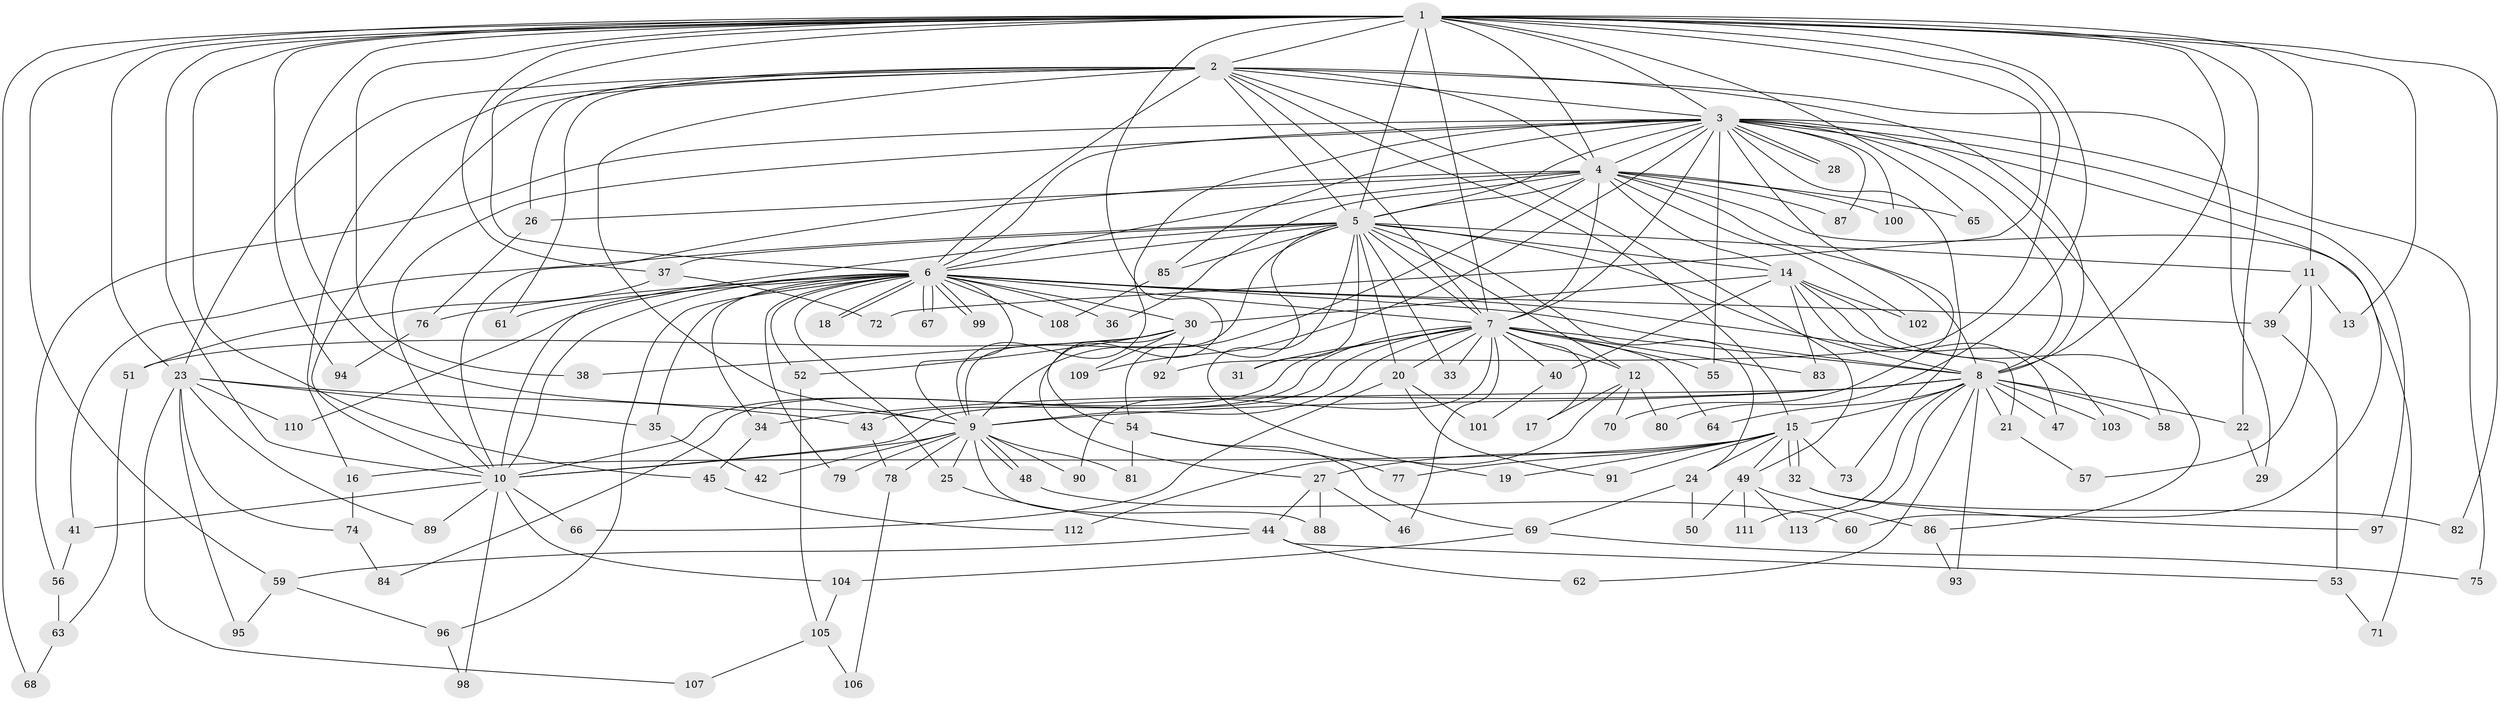 // Generated by graph-tools (version 1.1) at 2025/10/02/27/25 16:10:57]
// undirected, 113 vertices, 251 edges
graph export_dot {
graph [start="1"]
  node [color=gray90,style=filled];
  1;
  2;
  3;
  4;
  5;
  6;
  7;
  8;
  9;
  10;
  11;
  12;
  13;
  14;
  15;
  16;
  17;
  18;
  19;
  20;
  21;
  22;
  23;
  24;
  25;
  26;
  27;
  28;
  29;
  30;
  31;
  32;
  33;
  34;
  35;
  36;
  37;
  38;
  39;
  40;
  41;
  42;
  43;
  44;
  45;
  46;
  47;
  48;
  49;
  50;
  51;
  52;
  53;
  54;
  55;
  56;
  57;
  58;
  59;
  60;
  61;
  62;
  63;
  64;
  65;
  66;
  67;
  68;
  69;
  70;
  71;
  72;
  73;
  74;
  75;
  76;
  77;
  78;
  79;
  80;
  81;
  82;
  83;
  84;
  85;
  86;
  87;
  88;
  89;
  90;
  91;
  92;
  93;
  94;
  95;
  96;
  97;
  98;
  99;
  100;
  101;
  102;
  103;
  104;
  105;
  106;
  107;
  108;
  109;
  110;
  111;
  112;
  113;
  1 -- 2;
  1 -- 3;
  1 -- 4;
  1 -- 5;
  1 -- 6;
  1 -- 7;
  1 -- 8;
  1 -- 9;
  1 -- 10;
  1 -- 11;
  1 -- 13;
  1 -- 22;
  1 -- 23;
  1 -- 27;
  1 -- 37;
  1 -- 38;
  1 -- 45;
  1 -- 59;
  1 -- 65;
  1 -- 68;
  1 -- 72;
  1 -- 80;
  1 -- 82;
  1 -- 92;
  1 -- 94;
  2 -- 3;
  2 -- 4;
  2 -- 5;
  2 -- 6;
  2 -- 7;
  2 -- 8;
  2 -- 9;
  2 -- 10;
  2 -- 15;
  2 -- 16;
  2 -- 23;
  2 -- 26;
  2 -- 29;
  2 -- 49;
  2 -- 61;
  3 -- 4;
  3 -- 5;
  3 -- 6;
  3 -- 7;
  3 -- 8;
  3 -- 9;
  3 -- 10;
  3 -- 28;
  3 -- 28;
  3 -- 55;
  3 -- 56;
  3 -- 58;
  3 -- 60;
  3 -- 70;
  3 -- 73;
  3 -- 75;
  3 -- 85;
  3 -- 87;
  3 -- 97;
  3 -- 100;
  3 -- 109;
  4 -- 5;
  4 -- 6;
  4 -- 7;
  4 -- 8;
  4 -- 9;
  4 -- 10;
  4 -- 14;
  4 -- 26;
  4 -- 36;
  4 -- 65;
  4 -- 71;
  4 -- 87;
  4 -- 100;
  4 -- 102;
  5 -- 6;
  5 -- 7;
  5 -- 8;
  5 -- 9;
  5 -- 10;
  5 -- 11;
  5 -- 12;
  5 -- 14;
  5 -- 19;
  5 -- 20;
  5 -- 24;
  5 -- 31;
  5 -- 33;
  5 -- 37;
  5 -- 41;
  5 -- 54;
  5 -- 85;
  6 -- 7;
  6 -- 8;
  6 -- 9;
  6 -- 10;
  6 -- 18;
  6 -- 18;
  6 -- 21;
  6 -- 25;
  6 -- 30;
  6 -- 34;
  6 -- 35;
  6 -- 36;
  6 -- 39;
  6 -- 52;
  6 -- 61;
  6 -- 67;
  6 -- 67;
  6 -- 76;
  6 -- 79;
  6 -- 96;
  6 -- 99;
  6 -- 99;
  6 -- 108;
  6 -- 110;
  7 -- 8;
  7 -- 9;
  7 -- 10;
  7 -- 12;
  7 -- 17;
  7 -- 20;
  7 -- 31;
  7 -- 33;
  7 -- 40;
  7 -- 43;
  7 -- 46;
  7 -- 55;
  7 -- 64;
  7 -- 83;
  7 -- 84;
  7 -- 90;
  8 -- 9;
  8 -- 10;
  8 -- 15;
  8 -- 21;
  8 -- 22;
  8 -- 34;
  8 -- 47;
  8 -- 58;
  8 -- 62;
  8 -- 64;
  8 -- 93;
  8 -- 103;
  8 -- 111;
  8 -- 113;
  9 -- 10;
  9 -- 25;
  9 -- 42;
  9 -- 48;
  9 -- 48;
  9 -- 78;
  9 -- 79;
  9 -- 81;
  9 -- 88;
  9 -- 90;
  10 -- 41;
  10 -- 66;
  10 -- 89;
  10 -- 98;
  10 -- 104;
  11 -- 13;
  11 -- 39;
  11 -- 57;
  12 -- 17;
  12 -- 70;
  12 -- 80;
  12 -- 112;
  14 -- 30;
  14 -- 40;
  14 -- 47;
  14 -- 83;
  14 -- 86;
  14 -- 102;
  14 -- 103;
  15 -- 16;
  15 -- 19;
  15 -- 24;
  15 -- 27;
  15 -- 32;
  15 -- 32;
  15 -- 49;
  15 -- 73;
  15 -- 77;
  15 -- 91;
  16 -- 74;
  20 -- 66;
  20 -- 91;
  20 -- 101;
  21 -- 57;
  22 -- 29;
  23 -- 35;
  23 -- 43;
  23 -- 74;
  23 -- 89;
  23 -- 95;
  23 -- 107;
  23 -- 110;
  24 -- 50;
  24 -- 69;
  25 -- 44;
  26 -- 76;
  27 -- 44;
  27 -- 46;
  27 -- 88;
  30 -- 38;
  30 -- 51;
  30 -- 52;
  30 -- 54;
  30 -- 92;
  30 -- 109;
  32 -- 82;
  32 -- 97;
  34 -- 45;
  35 -- 42;
  37 -- 51;
  37 -- 72;
  39 -- 53;
  40 -- 101;
  41 -- 56;
  43 -- 78;
  44 -- 53;
  44 -- 59;
  44 -- 62;
  45 -- 112;
  48 -- 60;
  49 -- 50;
  49 -- 86;
  49 -- 111;
  49 -- 113;
  51 -- 63;
  52 -- 105;
  53 -- 71;
  54 -- 69;
  54 -- 77;
  54 -- 81;
  56 -- 63;
  59 -- 95;
  59 -- 96;
  63 -- 68;
  69 -- 75;
  69 -- 104;
  74 -- 84;
  76 -- 94;
  78 -- 106;
  85 -- 108;
  86 -- 93;
  96 -- 98;
  104 -- 105;
  105 -- 106;
  105 -- 107;
}

